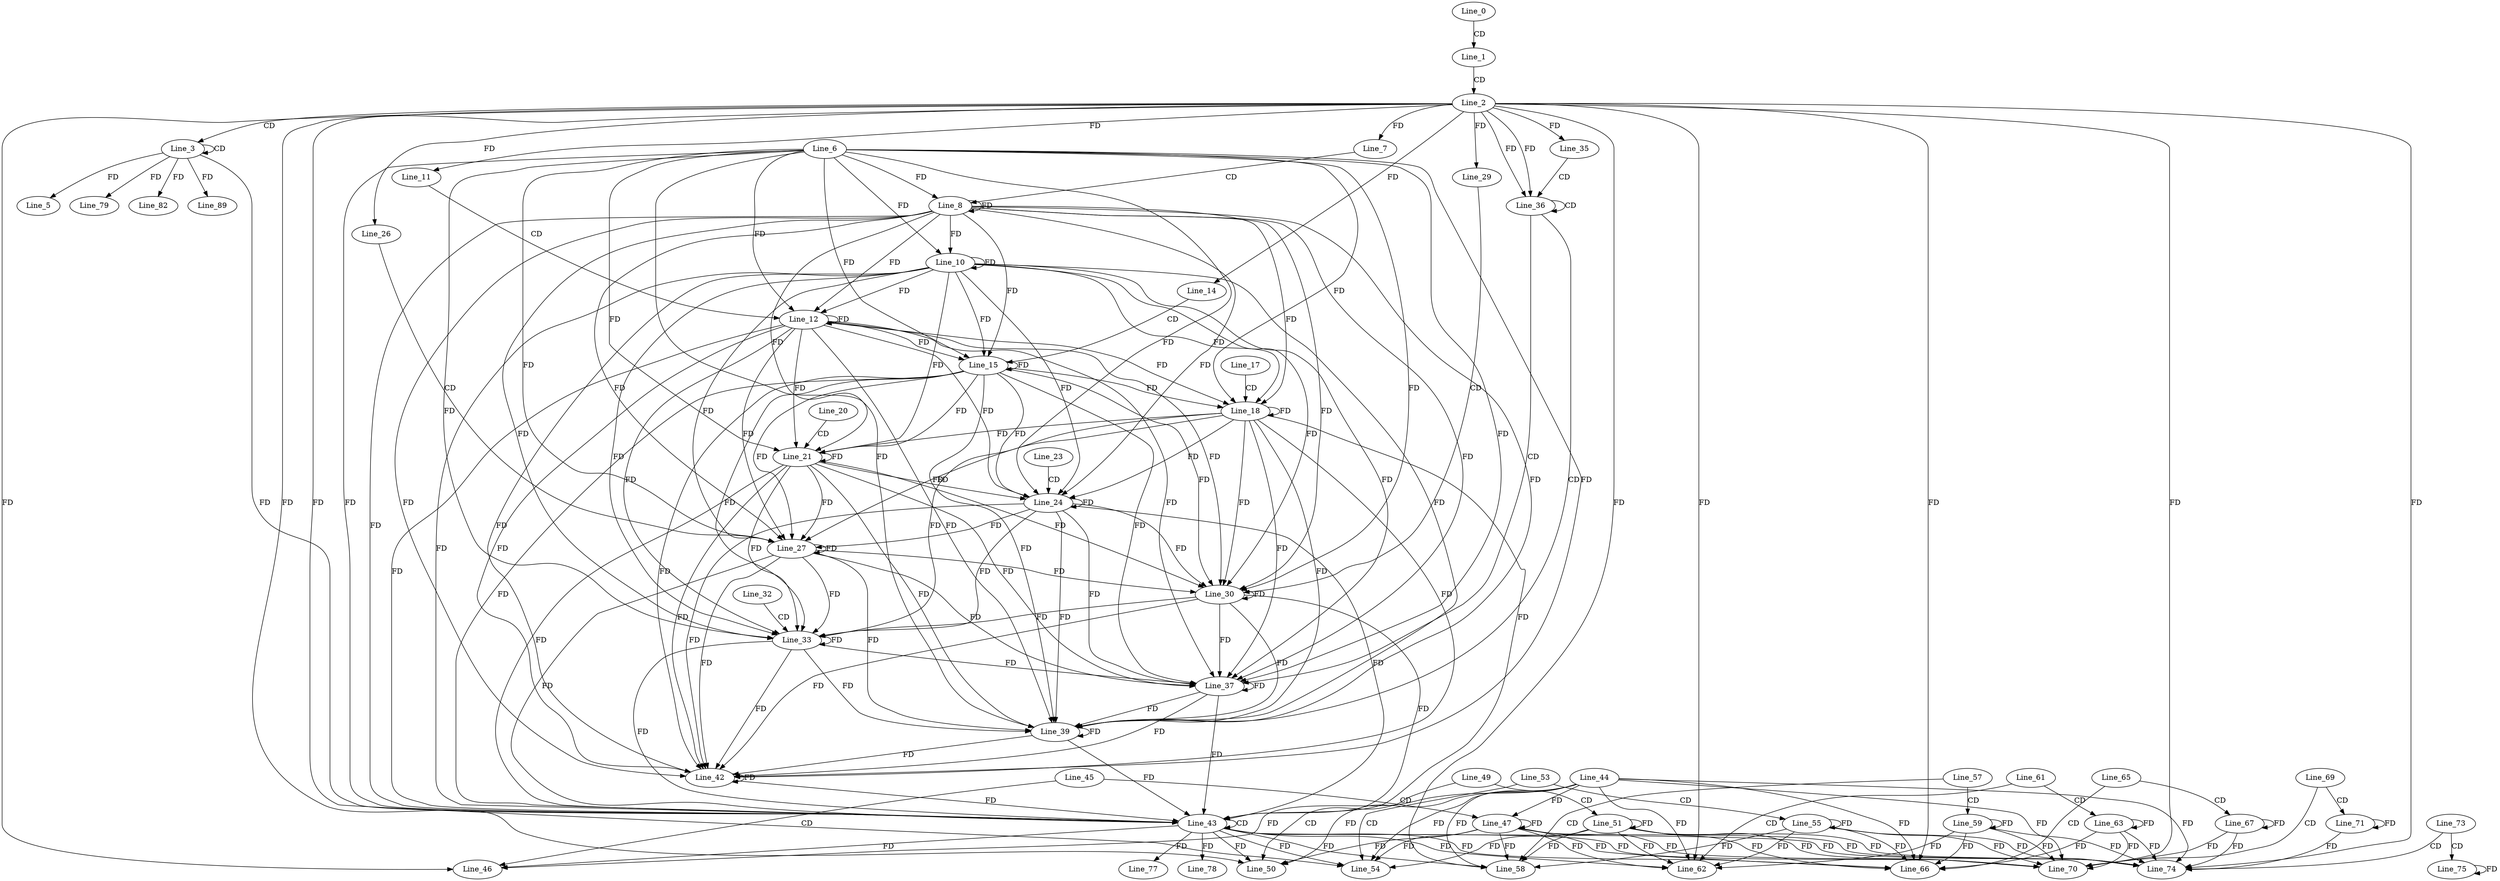 digraph G {
  Line_0;
  Line_1;
  Line_2;
  Line_3;
  Line_3;
  Line_5;
  Line_7;
  Line_8;
  Line_6;
  Line_10;
  Line_11;
  Line_12;
  Line_14;
  Line_15;
  Line_17;
  Line_18;
  Line_20;
  Line_21;
  Line_23;
  Line_24;
  Line_26;
  Line_27;
  Line_29;
  Line_30;
  Line_32;
  Line_33;
  Line_35;
  Line_36;
  Line_36;
  Line_37;
  Line_39;
  Line_42;
  Line_42;
  Line_43;
  Line_43;
  Line_45;
  Line_46;
  Line_44;
  Line_46;
  Line_47;
  Line_49;
  Line_50;
  Line_51;
  Line_53;
  Line_54;
  Line_55;
  Line_57;
  Line_58;
  Line_59;
  Line_61;
  Line_62;
  Line_63;
  Line_65;
  Line_66;
  Line_66;
  Line_67;
  Line_69;
  Line_70;
  Line_70;
  Line_71;
  Line_73;
  Line_74;
  Line_75;
  Line_77;
  Line_78;
  Line_79;
  Line_82;
  Line_89;
  Line_0 -> Line_1 [ label="CD" ];
  Line_1 -> Line_2 [ label="CD" ];
  Line_2 -> Line_3 [ label="CD" ];
  Line_3 -> Line_3 [ label="CD" ];
  Line_3 -> Line_5 [ label="FD" ];
  Line_2 -> Line_7 [ label="FD" ];
  Line_7 -> Line_8 [ label="CD" ];
  Line_6 -> Line_8 [ label="FD" ];
  Line_8 -> Line_8 [ label="FD" ];
  Line_6 -> Line_10 [ label="FD" ];
  Line_8 -> Line_10 [ label="FD" ];
  Line_10 -> Line_10 [ label="FD" ];
  Line_2 -> Line_11 [ label="FD" ];
  Line_11 -> Line_12 [ label="CD" ];
  Line_6 -> Line_12 [ label="FD" ];
  Line_8 -> Line_12 [ label="FD" ];
  Line_10 -> Line_12 [ label="FD" ];
  Line_12 -> Line_12 [ label="FD" ];
  Line_2 -> Line_14 [ label="FD" ];
  Line_14 -> Line_15 [ label="CD" ];
  Line_6 -> Line_15 [ label="FD" ];
  Line_8 -> Line_15 [ label="FD" ];
  Line_10 -> Line_15 [ label="FD" ];
  Line_12 -> Line_15 [ label="FD" ];
  Line_15 -> Line_15 [ label="FD" ];
  Line_17 -> Line_18 [ label="CD" ];
  Line_6 -> Line_18 [ label="FD" ];
  Line_8 -> Line_18 [ label="FD" ];
  Line_10 -> Line_18 [ label="FD" ];
  Line_12 -> Line_18 [ label="FD" ];
  Line_15 -> Line_18 [ label="FD" ];
  Line_18 -> Line_18 [ label="FD" ];
  Line_20 -> Line_21 [ label="CD" ];
  Line_6 -> Line_21 [ label="FD" ];
  Line_8 -> Line_21 [ label="FD" ];
  Line_10 -> Line_21 [ label="FD" ];
  Line_12 -> Line_21 [ label="FD" ];
  Line_15 -> Line_21 [ label="FD" ];
  Line_18 -> Line_21 [ label="FD" ];
  Line_21 -> Line_21 [ label="FD" ];
  Line_23 -> Line_24 [ label="CD" ];
  Line_6 -> Line_24 [ label="FD" ];
  Line_8 -> Line_24 [ label="FD" ];
  Line_10 -> Line_24 [ label="FD" ];
  Line_12 -> Line_24 [ label="FD" ];
  Line_15 -> Line_24 [ label="FD" ];
  Line_18 -> Line_24 [ label="FD" ];
  Line_21 -> Line_24 [ label="FD" ];
  Line_24 -> Line_24 [ label="FD" ];
  Line_2 -> Line_26 [ label="FD" ];
  Line_26 -> Line_27 [ label="CD" ];
  Line_6 -> Line_27 [ label="FD" ];
  Line_8 -> Line_27 [ label="FD" ];
  Line_10 -> Line_27 [ label="FD" ];
  Line_12 -> Line_27 [ label="FD" ];
  Line_15 -> Line_27 [ label="FD" ];
  Line_18 -> Line_27 [ label="FD" ];
  Line_21 -> Line_27 [ label="FD" ];
  Line_24 -> Line_27 [ label="FD" ];
  Line_27 -> Line_27 [ label="FD" ];
  Line_2 -> Line_29 [ label="FD" ];
  Line_29 -> Line_30 [ label="CD" ];
  Line_6 -> Line_30 [ label="FD" ];
  Line_8 -> Line_30 [ label="FD" ];
  Line_10 -> Line_30 [ label="FD" ];
  Line_12 -> Line_30 [ label="FD" ];
  Line_15 -> Line_30 [ label="FD" ];
  Line_18 -> Line_30 [ label="FD" ];
  Line_21 -> Line_30 [ label="FD" ];
  Line_24 -> Line_30 [ label="FD" ];
  Line_27 -> Line_30 [ label="FD" ];
  Line_30 -> Line_30 [ label="FD" ];
  Line_32 -> Line_33 [ label="CD" ];
  Line_6 -> Line_33 [ label="FD" ];
  Line_8 -> Line_33 [ label="FD" ];
  Line_10 -> Line_33 [ label="FD" ];
  Line_12 -> Line_33 [ label="FD" ];
  Line_15 -> Line_33 [ label="FD" ];
  Line_18 -> Line_33 [ label="FD" ];
  Line_21 -> Line_33 [ label="FD" ];
  Line_24 -> Line_33 [ label="FD" ];
  Line_27 -> Line_33 [ label="FD" ];
  Line_30 -> Line_33 [ label="FD" ];
  Line_33 -> Line_33 [ label="FD" ];
  Line_2 -> Line_35 [ label="FD" ];
  Line_35 -> Line_36 [ label="CD" ];
  Line_2 -> Line_36 [ label="FD" ];
  Line_36 -> Line_36 [ label="CD" ];
  Line_2 -> Line_36 [ label="FD" ];
  Line_36 -> Line_37 [ label="CD" ];
  Line_6 -> Line_37 [ label="FD" ];
  Line_8 -> Line_37 [ label="FD" ];
  Line_10 -> Line_37 [ label="FD" ];
  Line_12 -> Line_37 [ label="FD" ];
  Line_15 -> Line_37 [ label="FD" ];
  Line_18 -> Line_37 [ label="FD" ];
  Line_21 -> Line_37 [ label="FD" ];
  Line_24 -> Line_37 [ label="FD" ];
  Line_27 -> Line_37 [ label="FD" ];
  Line_30 -> Line_37 [ label="FD" ];
  Line_33 -> Line_37 [ label="FD" ];
  Line_37 -> Line_37 [ label="FD" ];
  Line_36 -> Line_39 [ label="CD" ];
  Line_6 -> Line_39 [ label="FD" ];
  Line_8 -> Line_39 [ label="FD" ];
  Line_10 -> Line_39 [ label="FD" ];
  Line_12 -> Line_39 [ label="FD" ];
  Line_15 -> Line_39 [ label="FD" ];
  Line_18 -> Line_39 [ label="FD" ];
  Line_21 -> Line_39 [ label="FD" ];
  Line_24 -> Line_39 [ label="FD" ];
  Line_27 -> Line_39 [ label="FD" ];
  Line_30 -> Line_39 [ label="FD" ];
  Line_33 -> Line_39 [ label="FD" ];
  Line_37 -> Line_39 [ label="FD" ];
  Line_39 -> Line_39 [ label="FD" ];
  Line_6 -> Line_42 [ label="FD" ];
  Line_8 -> Line_42 [ label="FD" ];
  Line_10 -> Line_42 [ label="FD" ];
  Line_12 -> Line_42 [ label="FD" ];
  Line_15 -> Line_42 [ label="FD" ];
  Line_18 -> Line_42 [ label="FD" ];
  Line_21 -> Line_42 [ label="FD" ];
  Line_24 -> Line_42 [ label="FD" ];
  Line_27 -> Line_42 [ label="FD" ];
  Line_30 -> Line_42 [ label="FD" ];
  Line_33 -> Line_42 [ label="FD" ];
  Line_37 -> Line_42 [ label="FD" ];
  Line_39 -> Line_42 [ label="FD" ];
  Line_42 -> Line_42 [ label="FD" ];
  Line_43 -> Line_43 [ label="CD" ];
  Line_3 -> Line_43 [ label="FD" ];
  Line_6 -> Line_43 [ label="FD" ];
  Line_8 -> Line_43 [ label="FD" ];
  Line_10 -> Line_43 [ label="FD" ];
  Line_12 -> Line_43 [ label="FD" ];
  Line_15 -> Line_43 [ label="FD" ];
  Line_18 -> Line_43 [ label="FD" ];
  Line_21 -> Line_43 [ label="FD" ];
  Line_24 -> Line_43 [ label="FD" ];
  Line_27 -> Line_43 [ label="FD" ];
  Line_30 -> Line_43 [ label="FD" ];
  Line_33 -> Line_43 [ label="FD" ];
  Line_37 -> Line_43 [ label="FD" ];
  Line_39 -> Line_43 [ label="FD" ];
  Line_42 -> Line_43 [ label="FD" ];
  Line_45 -> Line_46 [ label="CD" ];
  Line_43 -> Line_46 [ label="FD" ];
  Line_44 -> Line_46 [ label="FD" ];
  Line_2 -> Line_46 [ label="FD" ];
  Line_45 -> Line_47 [ label="CD" ];
  Line_44 -> Line_47 [ label="FD" ];
  Line_47 -> Line_47 [ label="FD" ];
  Line_49 -> Line_50 [ label="CD" ];
  Line_43 -> Line_50 [ label="FD" ];
  Line_44 -> Line_50 [ label="FD" ];
  Line_47 -> Line_50 [ label="FD" ];
  Line_2 -> Line_50 [ label="FD" ];
  Line_49 -> Line_51 [ label="CD" ];
  Line_51 -> Line_51 [ label="FD" ];
  Line_53 -> Line_54 [ label="CD" ];
  Line_43 -> Line_54 [ label="FD" ];
  Line_44 -> Line_54 [ label="FD" ];
  Line_47 -> Line_54 [ label="FD" ];
  Line_51 -> Line_54 [ label="FD" ];
  Line_2 -> Line_54 [ label="FD" ];
  Line_53 -> Line_55 [ label="CD" ];
  Line_55 -> Line_55 [ label="FD" ];
  Line_57 -> Line_58 [ label="CD" ];
  Line_43 -> Line_58 [ label="FD" ];
  Line_44 -> Line_58 [ label="FD" ];
  Line_47 -> Line_58 [ label="FD" ];
  Line_51 -> Line_58 [ label="FD" ];
  Line_55 -> Line_58 [ label="FD" ];
  Line_2 -> Line_58 [ label="FD" ];
  Line_57 -> Line_59 [ label="CD" ];
  Line_59 -> Line_59 [ label="FD" ];
  Line_61 -> Line_62 [ label="CD" ];
  Line_43 -> Line_62 [ label="FD" ];
  Line_44 -> Line_62 [ label="FD" ];
  Line_47 -> Line_62 [ label="FD" ];
  Line_51 -> Line_62 [ label="FD" ];
  Line_55 -> Line_62 [ label="FD" ];
  Line_59 -> Line_62 [ label="FD" ];
  Line_2 -> Line_62 [ label="FD" ];
  Line_61 -> Line_63 [ label="CD" ];
  Line_63 -> Line_63 [ label="FD" ];
  Line_65 -> Line_66 [ label="CD" ];
  Line_43 -> Line_66 [ label="FD" ];
  Line_44 -> Line_66 [ label="FD" ];
  Line_47 -> Line_66 [ label="FD" ];
  Line_51 -> Line_66 [ label="FD" ];
  Line_55 -> Line_66 [ label="FD" ];
  Line_59 -> Line_66 [ label="FD" ];
  Line_63 -> Line_66 [ label="FD" ];
  Line_2 -> Line_66 [ label="FD" ];
  Line_65 -> Line_67 [ label="CD" ];
  Line_67 -> Line_67 [ label="FD" ];
  Line_69 -> Line_70 [ label="CD" ];
  Line_43 -> Line_70 [ label="FD" ];
  Line_44 -> Line_70 [ label="FD" ];
  Line_47 -> Line_70 [ label="FD" ];
  Line_51 -> Line_70 [ label="FD" ];
  Line_55 -> Line_70 [ label="FD" ];
  Line_59 -> Line_70 [ label="FD" ];
  Line_63 -> Line_70 [ label="FD" ];
  Line_67 -> Line_70 [ label="FD" ];
  Line_2 -> Line_70 [ label="FD" ];
  Line_69 -> Line_71 [ label="CD" ];
  Line_71 -> Line_71 [ label="FD" ];
  Line_73 -> Line_74 [ label="CD" ];
  Line_43 -> Line_74 [ label="FD" ];
  Line_44 -> Line_74 [ label="FD" ];
  Line_47 -> Line_74 [ label="FD" ];
  Line_51 -> Line_74 [ label="FD" ];
  Line_55 -> Line_74 [ label="FD" ];
  Line_59 -> Line_74 [ label="FD" ];
  Line_63 -> Line_74 [ label="FD" ];
  Line_67 -> Line_74 [ label="FD" ];
  Line_71 -> Line_74 [ label="FD" ];
  Line_2 -> Line_74 [ label="FD" ];
  Line_73 -> Line_75 [ label="CD" ];
  Line_75 -> Line_75 [ label="FD" ];
  Line_43 -> Line_77 [ label="FD" ];
  Line_43 -> Line_78 [ label="FD" ];
  Line_3 -> Line_79 [ label="FD" ];
  Line_3 -> Line_82 [ label="FD" ];
  Line_3 -> Line_89 [ label="FD" ];
}
